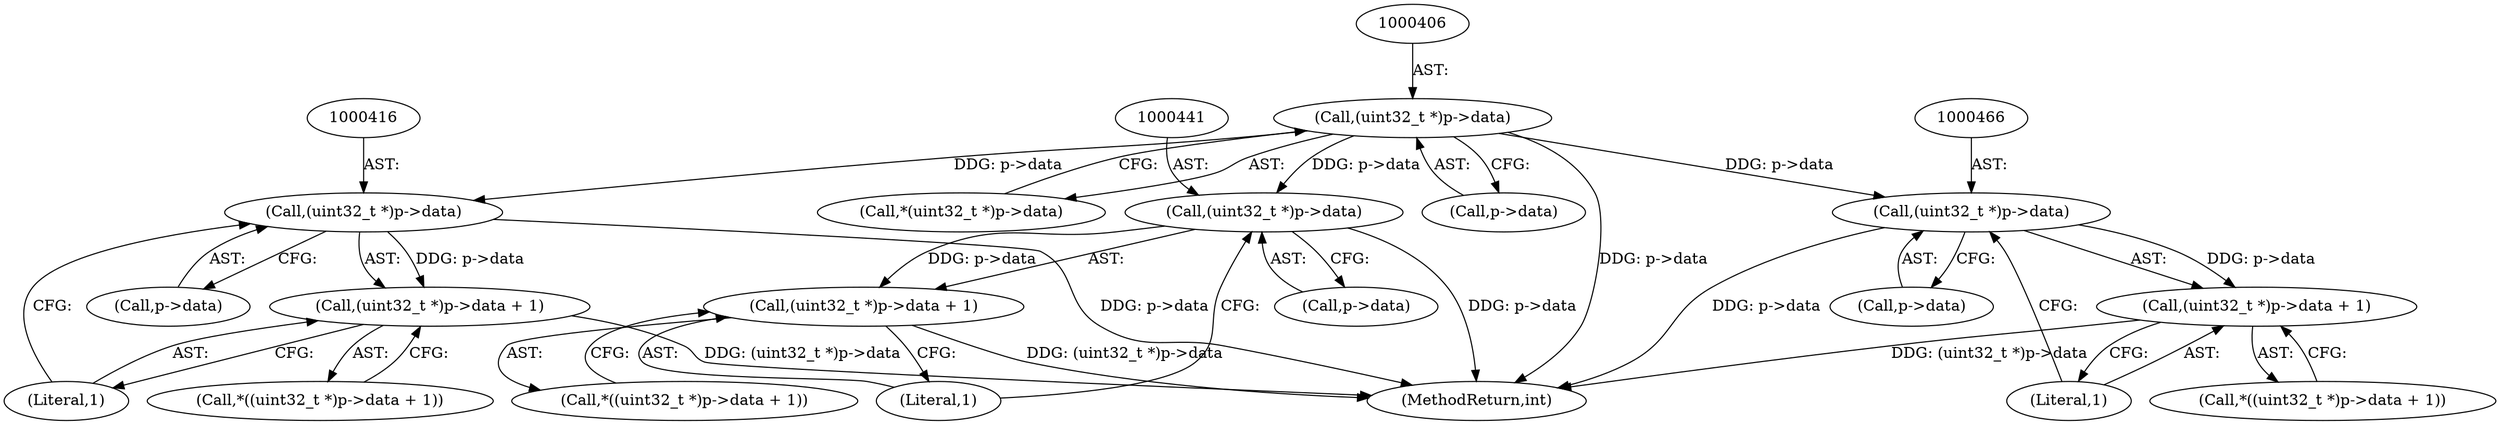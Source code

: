 digraph "0_Android_557bd7bfe6c4895faee09e46fc9b5304a956c8b7@pointer" {
"1000405" [label="(Call,(uint32_t *)p->data)"];
"1000415" [label="(Call,(uint32_t *)p->data)"];
"1000414" [label="(Call,(uint32_t *)p->data + 1)"];
"1000440" [label="(Call,(uint32_t *)p->data)"];
"1000439" [label="(Call,(uint32_t *)p->data + 1)"];
"1000465" [label="(Call,(uint32_t *)p->data)"];
"1000464" [label="(Call,(uint32_t *)p->data + 1)"];
"1000414" [label="(Call,(uint32_t *)p->data + 1)"];
"1000464" [label="(Call,(uint32_t *)p->data + 1)"];
"1000445" [label="(Literal,1)"];
"1000413" [label="(Call,*((uint32_t *)p->data + 1))"];
"1000405" [label="(Call,(uint32_t *)p->data)"];
"1000439" [label="(Call,(uint32_t *)p->data + 1)"];
"1000404" [label="(Call,*(uint32_t *)p->data)"];
"1000465" [label="(Call,(uint32_t *)p->data)"];
"1000467" [label="(Call,p->data)"];
"1000470" [label="(Literal,1)"];
"1000407" [label="(Call,p->data)"];
"1000420" [label="(Literal,1)"];
"1000463" [label="(Call,*((uint32_t *)p->data + 1))"];
"1000438" [label="(Call,*((uint32_t *)p->data + 1))"];
"1001120" [label="(MethodReturn,int)"];
"1000415" [label="(Call,(uint32_t *)p->data)"];
"1000417" [label="(Call,p->data)"];
"1000440" [label="(Call,(uint32_t *)p->data)"];
"1000442" [label="(Call,p->data)"];
"1000405" -> "1000404"  [label="AST: "];
"1000405" -> "1000407"  [label="CFG: "];
"1000406" -> "1000405"  [label="AST: "];
"1000407" -> "1000405"  [label="AST: "];
"1000404" -> "1000405"  [label="CFG: "];
"1000405" -> "1001120"  [label="DDG: p->data"];
"1000405" -> "1000415"  [label="DDG: p->data"];
"1000405" -> "1000440"  [label="DDG: p->data"];
"1000405" -> "1000465"  [label="DDG: p->data"];
"1000415" -> "1000414"  [label="AST: "];
"1000415" -> "1000417"  [label="CFG: "];
"1000416" -> "1000415"  [label="AST: "];
"1000417" -> "1000415"  [label="AST: "];
"1000420" -> "1000415"  [label="CFG: "];
"1000415" -> "1001120"  [label="DDG: p->data"];
"1000415" -> "1000414"  [label="DDG: p->data"];
"1000414" -> "1000413"  [label="AST: "];
"1000414" -> "1000420"  [label="CFG: "];
"1000420" -> "1000414"  [label="AST: "];
"1000413" -> "1000414"  [label="CFG: "];
"1000414" -> "1001120"  [label="DDG: (uint32_t *)p->data"];
"1000440" -> "1000439"  [label="AST: "];
"1000440" -> "1000442"  [label="CFG: "];
"1000441" -> "1000440"  [label="AST: "];
"1000442" -> "1000440"  [label="AST: "];
"1000445" -> "1000440"  [label="CFG: "];
"1000440" -> "1001120"  [label="DDG: p->data"];
"1000440" -> "1000439"  [label="DDG: p->data"];
"1000439" -> "1000438"  [label="AST: "];
"1000439" -> "1000445"  [label="CFG: "];
"1000445" -> "1000439"  [label="AST: "];
"1000438" -> "1000439"  [label="CFG: "];
"1000439" -> "1001120"  [label="DDG: (uint32_t *)p->data"];
"1000465" -> "1000464"  [label="AST: "];
"1000465" -> "1000467"  [label="CFG: "];
"1000466" -> "1000465"  [label="AST: "];
"1000467" -> "1000465"  [label="AST: "];
"1000470" -> "1000465"  [label="CFG: "];
"1000465" -> "1001120"  [label="DDG: p->data"];
"1000465" -> "1000464"  [label="DDG: p->data"];
"1000464" -> "1000463"  [label="AST: "];
"1000464" -> "1000470"  [label="CFG: "];
"1000470" -> "1000464"  [label="AST: "];
"1000463" -> "1000464"  [label="CFG: "];
"1000464" -> "1001120"  [label="DDG: (uint32_t *)p->data"];
}
